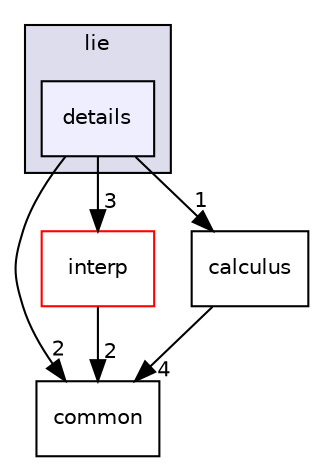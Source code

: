 digraph "/home/runner/work/Sophus/Sophus/cpp/sophus/lie/details" {
  compound=true
  node [ fontsize="10", fontname="Helvetica"];
  edge [ labelfontsize="10", labelfontname="Helvetica"];
  subgraph clusterdir_e4d7764f299ff37161f14b275a37fe93 {
    graph [ bgcolor="#ddddee", pencolor="black", label="lie" fontname="Helvetica", fontsize="10", URL="dir_e4d7764f299ff37161f14b275a37fe93.html"]
  dir_4feb07b72c9e1e84258e3b87311b658b [shape=box, label="details", style="filled", fillcolor="#eeeeff", pencolor="black", URL="dir_4feb07b72c9e1e84258e3b87311b658b.html"];
  }
  dir_a7082e164d91aec3b9943421365f2e0b [shape=box label="common" URL="dir_a7082e164d91aec3b9943421365f2e0b.html"];
  dir_76e3ff7290a95df4570c2843dee77480 [shape=box label="interp" fillcolor="white" style="filled" color="red" URL="dir_76e3ff7290a95df4570c2843dee77480.html"];
  dir_1d93d1ed5108c4d2071899c26be7717c [shape=box label="calculus" URL="dir_1d93d1ed5108c4d2071899c26be7717c.html"];
  dir_76e3ff7290a95df4570c2843dee77480->dir_a7082e164d91aec3b9943421365f2e0b [headlabel="2", labeldistance=1.5 headhref="dir_000010_000004.html"];
  dir_4feb07b72c9e1e84258e3b87311b658b->dir_a7082e164d91aec3b9943421365f2e0b [headlabel="2", labeldistance=1.5 headhref="dir_000017_000004.html"];
  dir_4feb07b72c9e1e84258e3b87311b658b->dir_76e3ff7290a95df4570c2843dee77480 [headlabel="3", labeldistance=1.5 headhref="dir_000017_000010.html"];
  dir_4feb07b72c9e1e84258e3b87311b658b->dir_1d93d1ed5108c4d2071899c26be7717c [headlabel="1", labeldistance=1.5 headhref="dir_000017_000002.html"];
  dir_1d93d1ed5108c4d2071899c26be7717c->dir_a7082e164d91aec3b9943421365f2e0b [headlabel="4", labeldistance=1.5 headhref="dir_000002_000004.html"];
}
